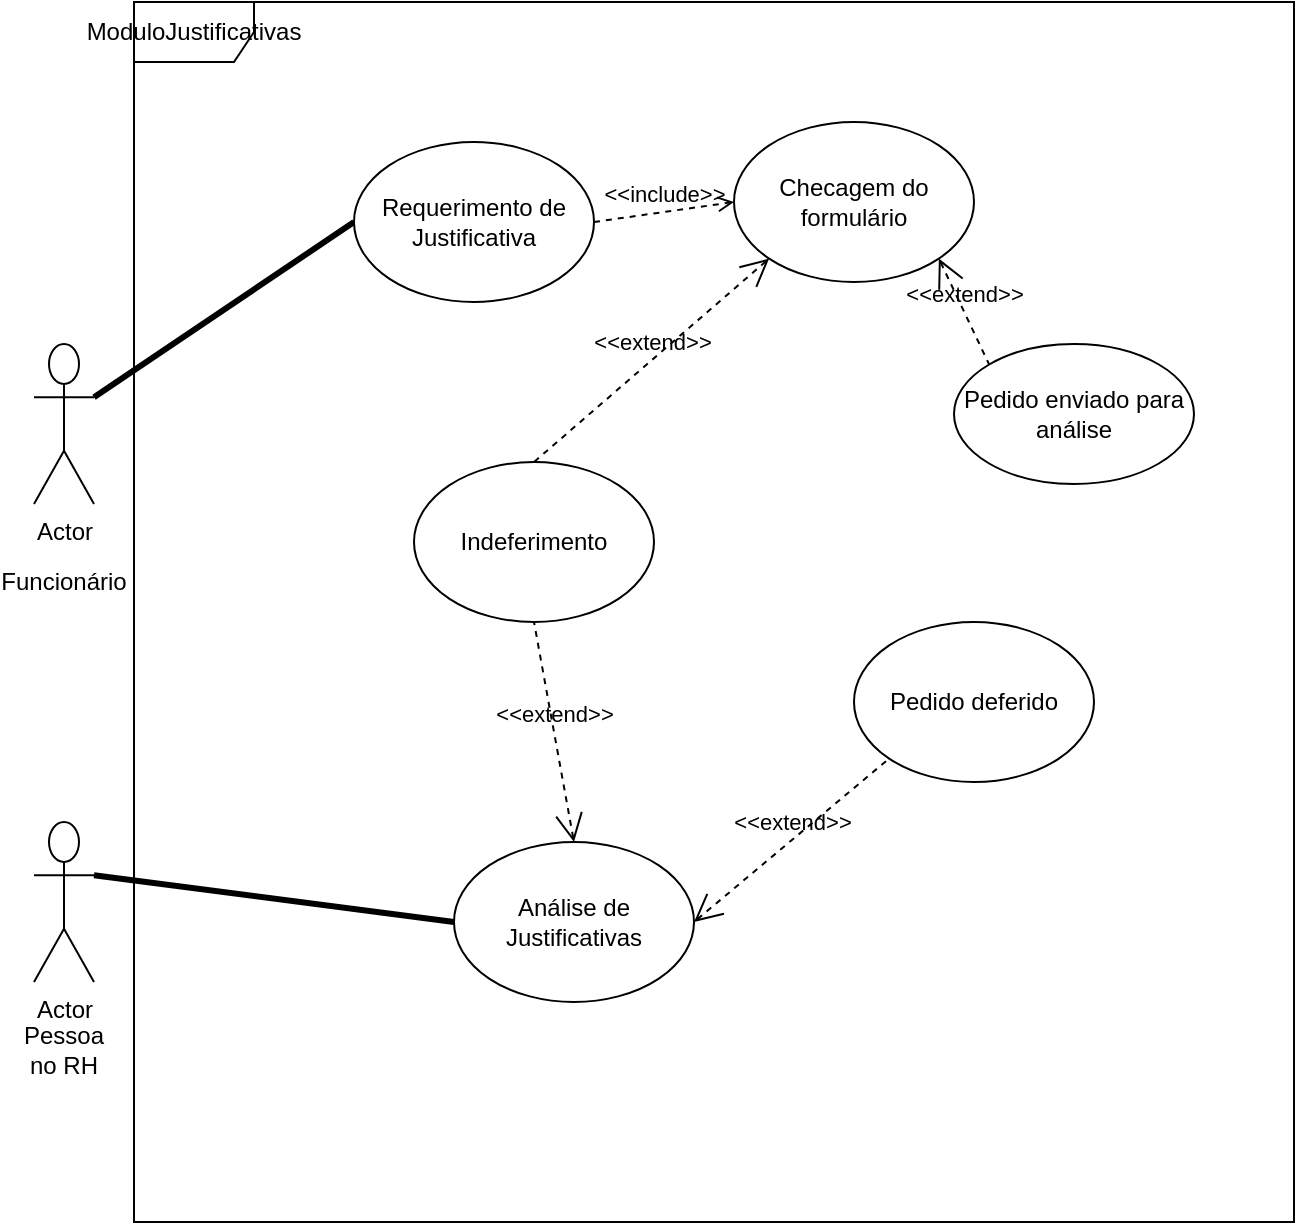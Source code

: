 <mxfile version="14.7.2" type="device"><diagram id="xMt4X_LHy3N_VaBiQdar" name="Page-1"><mxGraphModel dx="1038" dy="521" grid="1" gridSize="10" guides="1" tooltips="1" connect="1" arrows="1" fold="1" page="1" pageScale="1" pageWidth="827" pageHeight="1169" math="0" shadow="0"><root><mxCell id="0"/><mxCell id="1" parent="0"/><mxCell id="g-mYSLrAv-5Q6aC7A1Hs-46" value="ModuloJustificativas" style="shape=umlFrame;whiteSpace=wrap;html=1;" parent="1" vertex="1"><mxGeometry x="80" y="50" width="580" height="610" as="geometry"/></mxCell><mxCell id="_1gRqPf9OUlvjhR0BVZI-4" value="Actor" style="shape=umlActor;verticalLabelPosition=bottom;verticalAlign=top;html=1;outlineConnect=0;" parent="1" vertex="1"><mxGeometry x="30" y="221" width="30" height="80" as="geometry"/></mxCell><mxCell id="g-mYSLrAv-5Q6aC7A1Hs-4" value="" style="endArrow=none;startArrow=none;endFill=0;startFill=0;endSize=8;html=1;verticalAlign=bottom;labelBackgroundColor=none;strokeWidth=3;exitX=1;exitY=0.333;exitDx=0;exitDy=0;exitPerimeter=0;entryX=0;entryY=0.5;entryDx=0;entryDy=0;" parent="1" source="_1gRqPf9OUlvjhR0BVZI-4" target="g-mYSLrAv-5Q6aC7A1Hs-35" edge="1"><mxGeometry width="160" relative="1" as="geometry"><mxPoint x="330" y="200" as="sourcePoint"/><mxPoint x="190" y="200" as="targetPoint"/></mxGeometry></mxCell><mxCell id="g-mYSLrAv-5Q6aC7A1Hs-32" value="Actor" style="shape=umlActor;verticalLabelPosition=bottom;verticalAlign=top;html=1;outlineConnect=0;" parent="1" vertex="1"><mxGeometry x="30" y="460" width="30" height="80" as="geometry"/></mxCell><mxCell id="g-mYSLrAv-5Q6aC7A1Hs-33" value="Pessoa no RH" style="text;html=1;strokeColor=none;fillColor=none;align=center;verticalAlign=middle;whiteSpace=wrap;rounded=0;" parent="1" vertex="1"><mxGeometry x="25" y="564" width="40" height="20" as="geometry"/></mxCell><mxCell id="g-mYSLrAv-5Q6aC7A1Hs-34" value="Funcionário" style="text;html=1;strokeColor=none;fillColor=none;align=center;verticalAlign=middle;whiteSpace=wrap;rounded=0;" parent="1" vertex="1"><mxGeometry x="20" y="320" width="50" height="40" as="geometry"/></mxCell><mxCell id="g-mYSLrAv-5Q6aC7A1Hs-35" value="Requerimento de Justificativa" style="ellipse;whiteSpace=wrap;html=1;" parent="1" vertex="1"><mxGeometry x="190" y="120" width="120" height="80" as="geometry"/></mxCell><mxCell id="g-mYSLrAv-5Q6aC7A1Hs-36" value="Análise de Justificativas" style="ellipse;whiteSpace=wrap;html=1;" parent="1" vertex="1"><mxGeometry x="240" y="470" width="120" height="80" as="geometry"/></mxCell><mxCell id="g-mYSLrAv-5Q6aC7A1Hs-37" value="" style="endArrow=none;startArrow=none;endFill=0;startFill=0;endSize=8;html=1;verticalAlign=bottom;labelBackgroundColor=none;strokeWidth=3;exitX=1;exitY=0.333;exitDx=0;exitDy=0;exitPerimeter=0;entryX=0;entryY=0.5;entryDx=0;entryDy=0;" parent="1" source="g-mYSLrAv-5Q6aC7A1Hs-32" target="g-mYSLrAv-5Q6aC7A1Hs-36" edge="1"><mxGeometry width="160" relative="1" as="geometry"><mxPoint x="70" y="257.667" as="sourcePoint"/><mxPoint x="200" y="170.0" as="targetPoint"/></mxGeometry></mxCell><mxCell id="g-mYSLrAv-5Q6aC7A1Hs-38" value="Checagem do formulário" style="ellipse;whiteSpace=wrap;html=1;" parent="1" vertex="1"><mxGeometry x="380" y="110" width="120" height="80" as="geometry"/></mxCell><mxCell id="g-mYSLrAv-5Q6aC7A1Hs-39" value="Indeferimento" style="ellipse;whiteSpace=wrap;html=1;" parent="1" vertex="1"><mxGeometry x="220" y="280" width="120" height="80" as="geometry"/></mxCell><mxCell id="g-mYSLrAv-5Q6aC7A1Hs-40" value="&amp;lt;&amp;lt;include&amp;gt;&amp;gt;" style="html=1;verticalAlign=bottom;labelBackgroundColor=none;endArrow=open;endFill=0;dashed=1;entryX=0;entryY=0.5;entryDx=0;entryDy=0;" parent="1" target="g-mYSLrAv-5Q6aC7A1Hs-38" edge="1"><mxGeometry width="160" relative="1" as="geometry"><mxPoint x="310" y="160" as="sourcePoint"/><mxPoint x="494" y="221" as="targetPoint"/></mxGeometry></mxCell><mxCell id="g-mYSLrAv-5Q6aC7A1Hs-41" value="&amp;lt;&amp;lt;extend&amp;gt;&amp;gt;" style="edgeStyle=none;html=1;startArrow=open;endArrow=none;startSize=12;verticalAlign=bottom;dashed=1;labelBackgroundColor=none;exitX=0;exitY=1;exitDx=0;exitDy=0;entryX=0.5;entryY=0;entryDx=0;entryDy=0;" parent="1" source="g-mYSLrAv-5Q6aC7A1Hs-38" target="g-mYSLrAv-5Q6aC7A1Hs-39" edge="1"><mxGeometry width="160" relative="1" as="geometry"><mxPoint x="400" y="370" as="sourcePoint"/><mxPoint x="350" y="220" as="targetPoint"/></mxGeometry></mxCell><mxCell id="g-mYSLrAv-5Q6aC7A1Hs-42" value="&amp;lt;&amp;lt;extend&amp;gt;&amp;gt;" style="edgeStyle=none;html=1;startArrow=open;endArrow=none;startSize=12;verticalAlign=bottom;dashed=1;labelBackgroundColor=none;entryX=0.5;entryY=1;entryDx=0;entryDy=0;exitX=0.5;exitY=0;exitDx=0;exitDy=0;" parent="1" source="g-mYSLrAv-5Q6aC7A1Hs-36" target="g-mYSLrAv-5Q6aC7A1Hs-39" edge="1"><mxGeometry width="160" relative="1" as="geometry"><mxPoint x="270" y="400" as="sourcePoint"/><mxPoint x="407.574" y="188.284" as="targetPoint"/></mxGeometry></mxCell><mxCell id="g-mYSLrAv-5Q6aC7A1Hs-43" value="Pedido deferido" style="ellipse;whiteSpace=wrap;html=1;" parent="1" vertex="1"><mxGeometry x="440" y="360" width="120" height="80" as="geometry"/></mxCell><mxCell id="g-mYSLrAv-5Q6aC7A1Hs-45" value="&amp;lt;&amp;lt;extend&amp;gt;&amp;gt;" style="edgeStyle=none;html=1;startArrow=open;endArrow=none;startSize=12;verticalAlign=bottom;dashed=1;labelBackgroundColor=none;exitX=1;exitY=0.5;exitDx=0;exitDy=0;entryX=0;entryY=1;entryDx=0;entryDy=0;" parent="1" source="g-mYSLrAv-5Q6aC7A1Hs-36" target="g-mYSLrAv-5Q6aC7A1Hs-43" edge="1"><mxGeometry width="160" relative="1" as="geometry"><mxPoint x="458" y="420" as="sourcePoint"/><mxPoint x="342" y="482" as="targetPoint"/></mxGeometry></mxCell><mxCell id="j6F_5dIqmkdoRivhGp1g-1" value="Pedido enviado para análise" style="ellipse;whiteSpace=wrap;html=1;" parent="1" vertex="1"><mxGeometry x="490" y="221" width="120" height="70" as="geometry"/></mxCell><mxCell id="j6F_5dIqmkdoRivhGp1g-3" value="&amp;lt;&amp;lt;extend&amp;gt;&amp;gt;" style="edgeStyle=none;html=1;startArrow=open;endArrow=none;startSize=12;verticalAlign=bottom;dashed=1;labelBackgroundColor=none;entryX=0;entryY=0;entryDx=0;entryDy=0;exitX=1;exitY=1;exitDx=0;exitDy=0;" parent="1" source="g-mYSLrAv-5Q6aC7A1Hs-38" target="j6F_5dIqmkdoRivhGp1g-1" edge="1"><mxGeometry width="160" relative="1" as="geometry"><mxPoint x="290" y="290" as="sourcePoint"/><mxPoint x="407.574" y="188.284" as="targetPoint"/></mxGeometry></mxCell></root></mxGraphModel></diagram></mxfile>